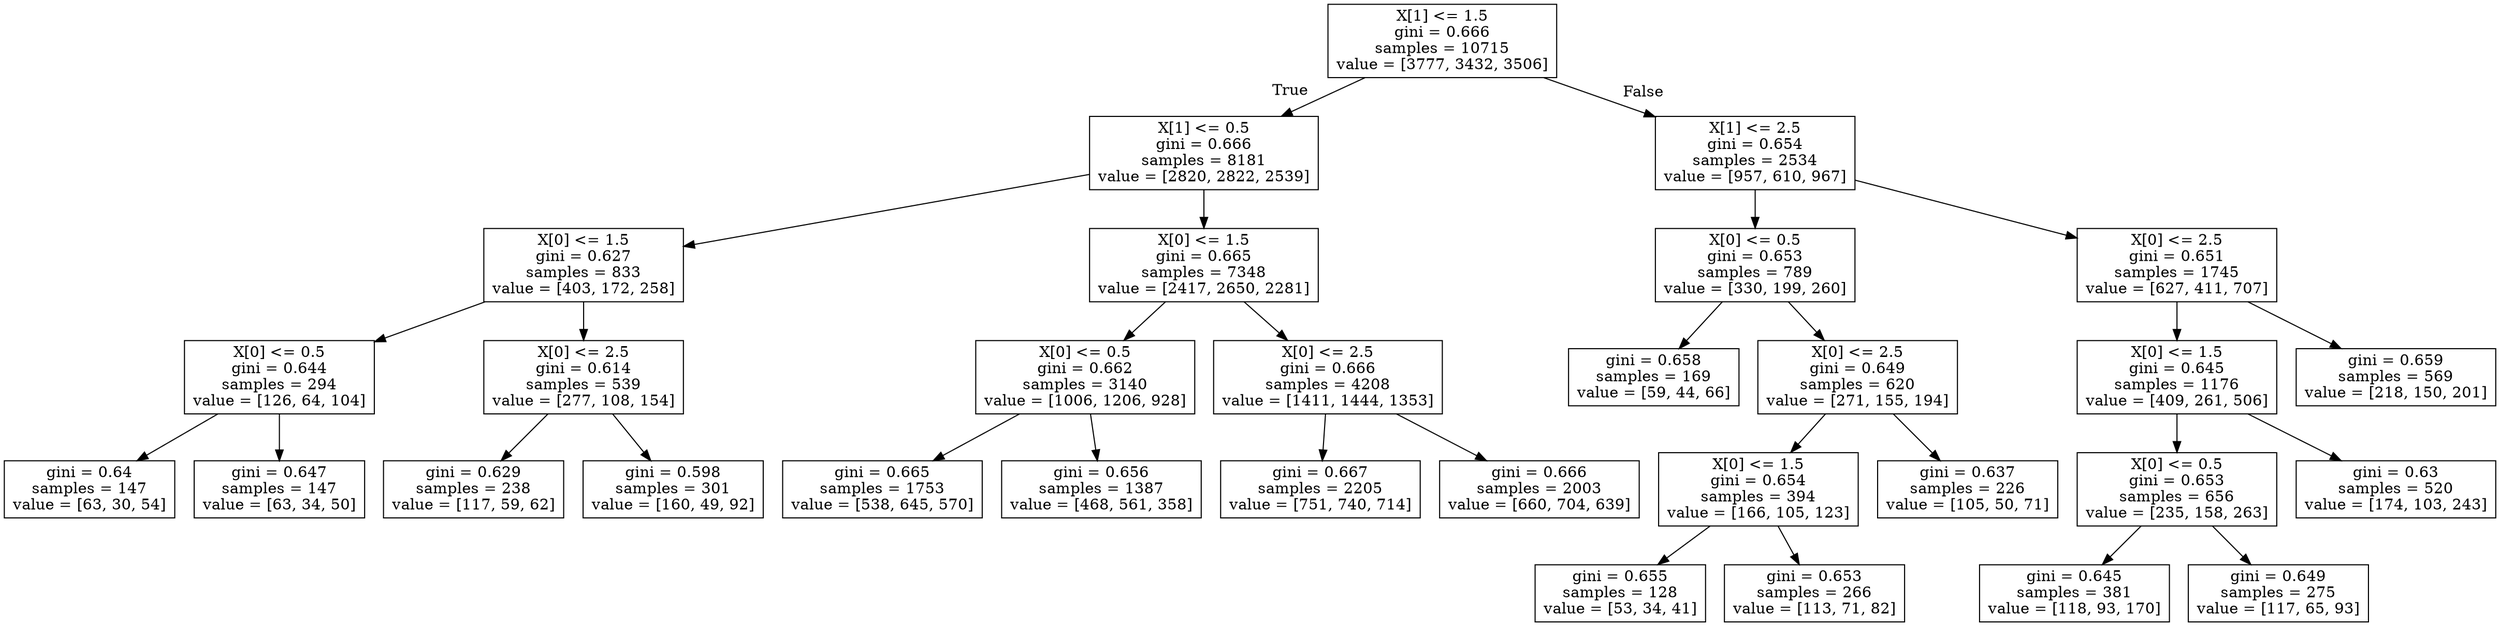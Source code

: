 digraph Tree {
node [shape=box] ;
0 [label="X[1] <= 1.5\ngini = 0.666\nsamples = 10715\nvalue = [3777, 3432, 3506]"] ;
1 [label="X[1] <= 0.5\ngini = 0.666\nsamples = 8181\nvalue = [2820, 2822, 2539]"] ;
0 -> 1 [labeldistance=2.5, labelangle=45, headlabel="True"] ;
2 [label="X[0] <= 1.5\ngini = 0.627\nsamples = 833\nvalue = [403, 172, 258]"] ;
1 -> 2 ;
3 [label="X[0] <= 0.5\ngini = 0.644\nsamples = 294\nvalue = [126, 64, 104]"] ;
2 -> 3 ;
4 [label="gini = 0.64\nsamples = 147\nvalue = [63, 30, 54]"] ;
3 -> 4 ;
5 [label="gini = 0.647\nsamples = 147\nvalue = [63, 34, 50]"] ;
3 -> 5 ;
6 [label="X[0] <= 2.5\ngini = 0.614\nsamples = 539\nvalue = [277, 108, 154]"] ;
2 -> 6 ;
7 [label="gini = 0.629\nsamples = 238\nvalue = [117, 59, 62]"] ;
6 -> 7 ;
8 [label="gini = 0.598\nsamples = 301\nvalue = [160, 49, 92]"] ;
6 -> 8 ;
9 [label="X[0] <= 1.5\ngini = 0.665\nsamples = 7348\nvalue = [2417, 2650, 2281]"] ;
1 -> 9 ;
10 [label="X[0] <= 0.5\ngini = 0.662\nsamples = 3140\nvalue = [1006, 1206, 928]"] ;
9 -> 10 ;
11 [label="gini = 0.665\nsamples = 1753\nvalue = [538, 645, 570]"] ;
10 -> 11 ;
12 [label="gini = 0.656\nsamples = 1387\nvalue = [468, 561, 358]"] ;
10 -> 12 ;
13 [label="X[0] <= 2.5\ngini = 0.666\nsamples = 4208\nvalue = [1411, 1444, 1353]"] ;
9 -> 13 ;
14 [label="gini = 0.667\nsamples = 2205\nvalue = [751, 740, 714]"] ;
13 -> 14 ;
15 [label="gini = 0.666\nsamples = 2003\nvalue = [660, 704, 639]"] ;
13 -> 15 ;
16 [label="X[1] <= 2.5\ngini = 0.654\nsamples = 2534\nvalue = [957, 610, 967]"] ;
0 -> 16 [labeldistance=2.5, labelangle=-45, headlabel="False"] ;
17 [label="X[0] <= 0.5\ngini = 0.653\nsamples = 789\nvalue = [330, 199, 260]"] ;
16 -> 17 ;
18 [label="gini = 0.658\nsamples = 169\nvalue = [59, 44, 66]"] ;
17 -> 18 ;
19 [label="X[0] <= 2.5\ngini = 0.649\nsamples = 620\nvalue = [271, 155, 194]"] ;
17 -> 19 ;
20 [label="X[0] <= 1.5\ngini = 0.654\nsamples = 394\nvalue = [166, 105, 123]"] ;
19 -> 20 ;
21 [label="gini = 0.655\nsamples = 128\nvalue = [53, 34, 41]"] ;
20 -> 21 ;
22 [label="gini = 0.653\nsamples = 266\nvalue = [113, 71, 82]"] ;
20 -> 22 ;
23 [label="gini = 0.637\nsamples = 226\nvalue = [105, 50, 71]"] ;
19 -> 23 ;
24 [label="X[0] <= 2.5\ngini = 0.651\nsamples = 1745\nvalue = [627, 411, 707]"] ;
16 -> 24 ;
25 [label="X[0] <= 1.5\ngini = 0.645\nsamples = 1176\nvalue = [409, 261, 506]"] ;
24 -> 25 ;
26 [label="X[0] <= 0.5\ngini = 0.653\nsamples = 656\nvalue = [235, 158, 263]"] ;
25 -> 26 ;
27 [label="gini = 0.645\nsamples = 381\nvalue = [118, 93, 170]"] ;
26 -> 27 ;
28 [label="gini = 0.649\nsamples = 275\nvalue = [117, 65, 93]"] ;
26 -> 28 ;
29 [label="gini = 0.63\nsamples = 520\nvalue = [174, 103, 243]"] ;
25 -> 29 ;
30 [label="gini = 0.659\nsamples = 569\nvalue = [218, 150, 201]"] ;
24 -> 30 ;
}